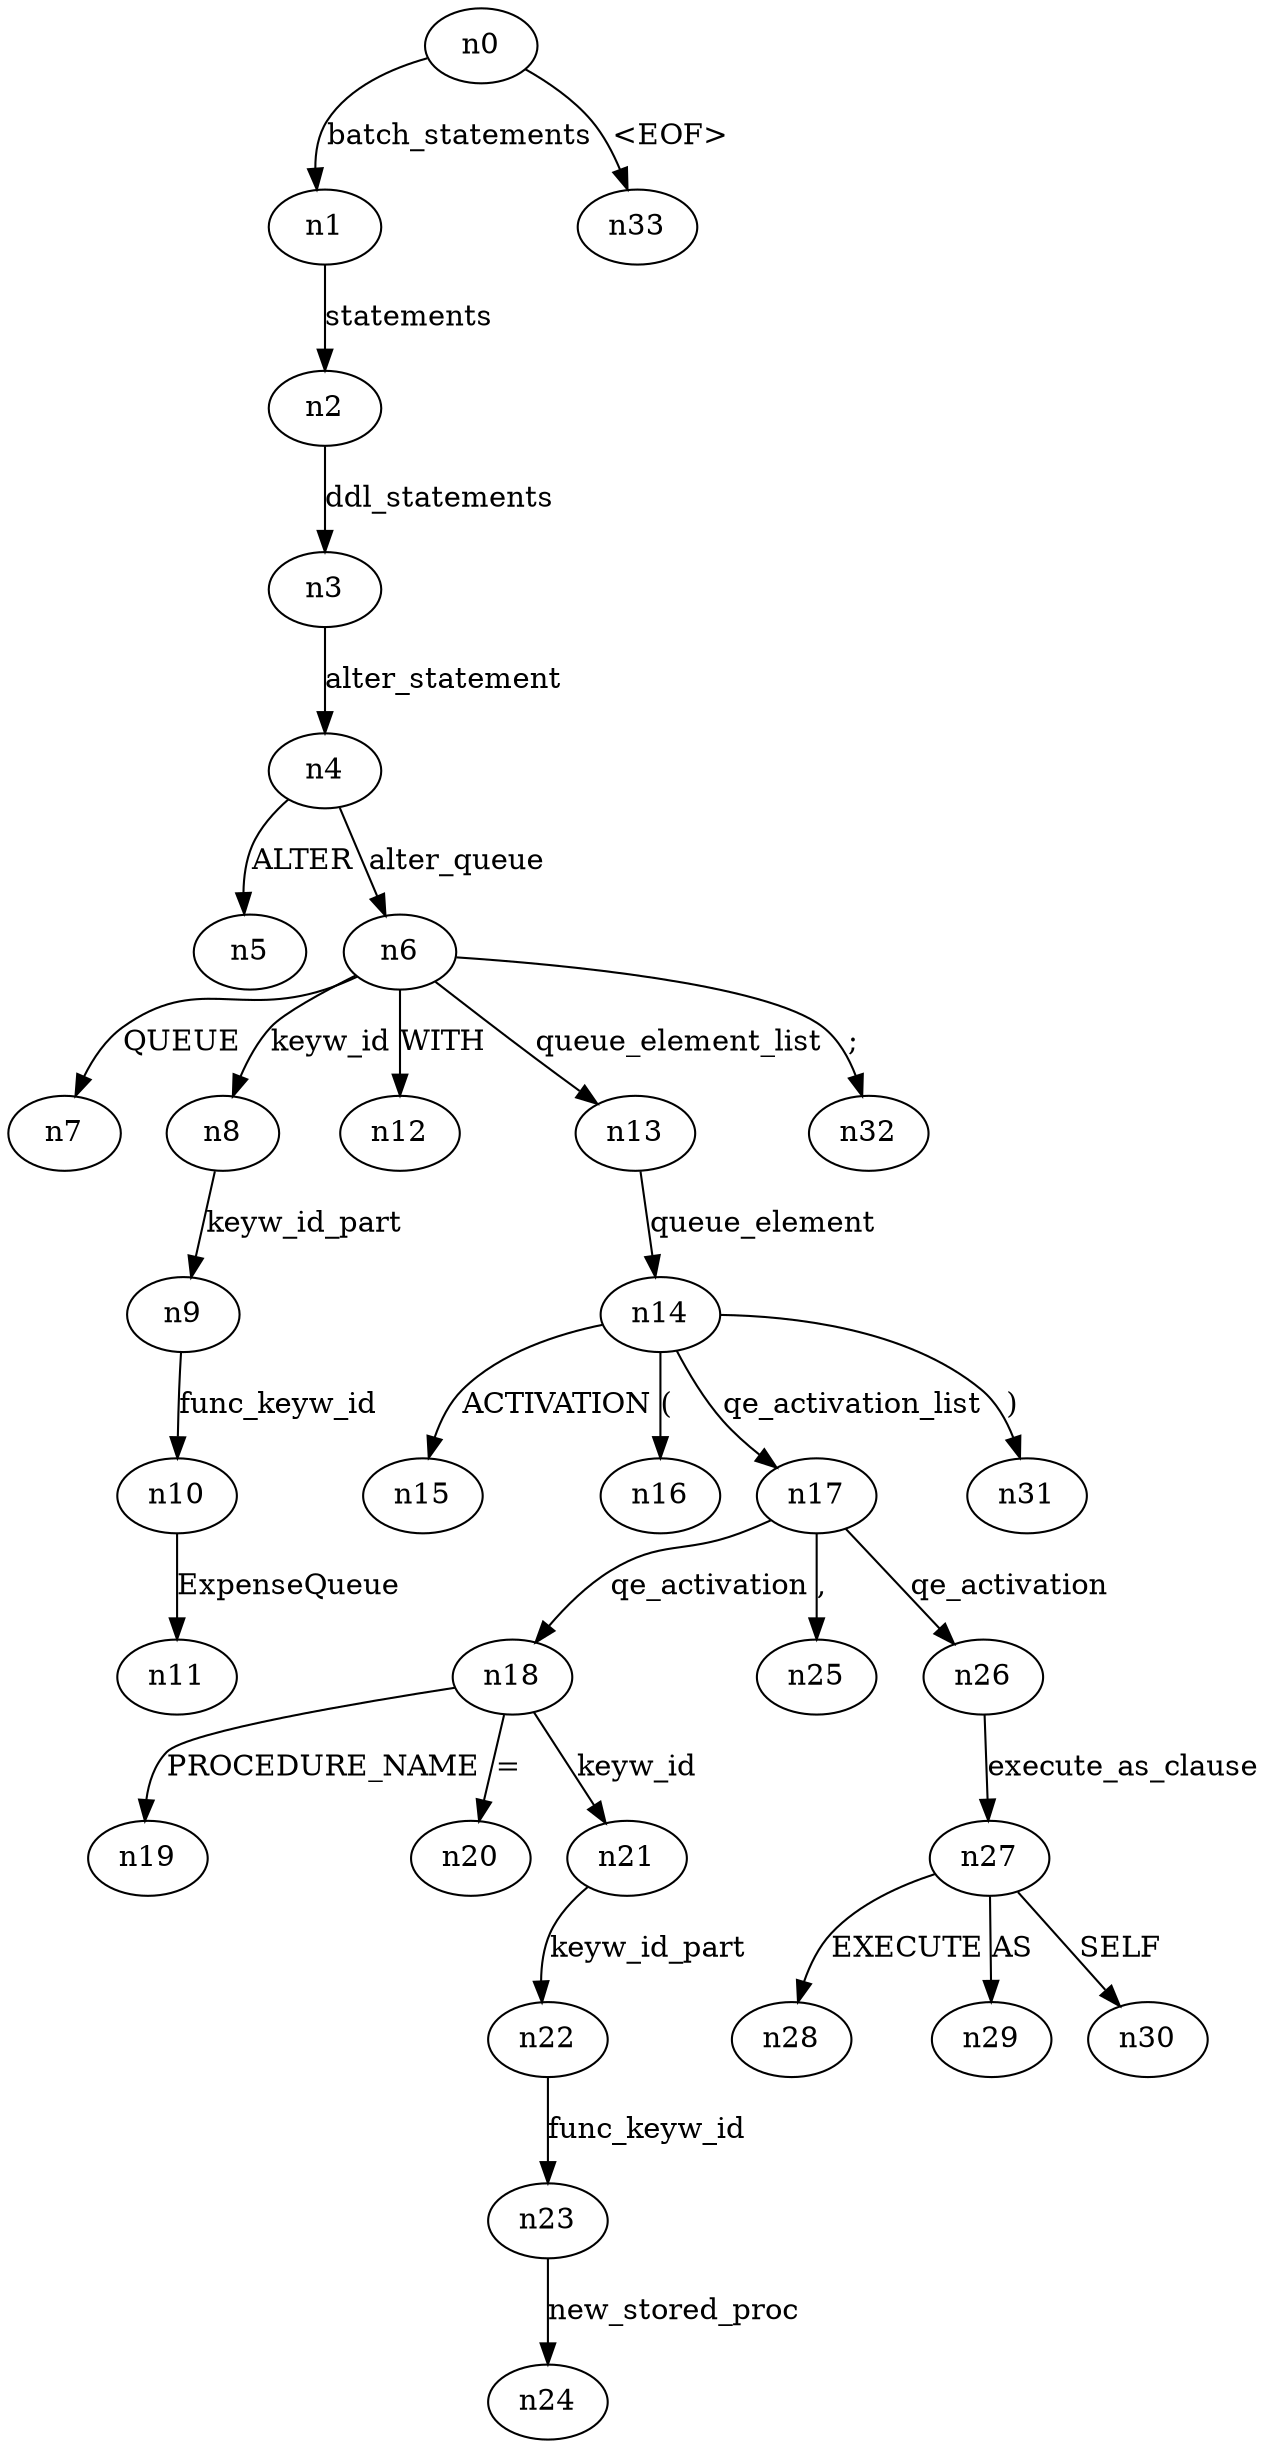 digraph ParseTree {
  n0 -> n1 [label="batch_statements"];
  n1 -> n2 [label="statements"];
  n2 -> n3 [label="ddl_statements"];
  n3 -> n4 [label="alter_statement"];
  n4 -> n5 [label="ALTER"];
  n4 -> n6 [label="alter_queue"];
  n6 -> n7 [label="QUEUE"];
  n6 -> n8 [label="keyw_id"];
  n8 -> n9 [label="keyw_id_part"];
  n9 -> n10 [label="func_keyw_id"];
  n10 -> n11 [label="ExpenseQueue"];
  n6 -> n12 [label="WITH"];
  n6 -> n13 [label="queue_element_list"];
  n13 -> n14 [label="queue_element"];
  n14 -> n15 [label="ACTIVATION"];
  n14 -> n16 [label="("];
  n14 -> n17 [label="qe_activation_list"];
  n17 -> n18 [label="qe_activation"];
  n18 -> n19 [label="PROCEDURE_NAME"];
  n18 -> n20 [label="="];
  n18 -> n21 [label="keyw_id"];
  n21 -> n22 [label="keyw_id_part"];
  n22 -> n23 [label="func_keyw_id"];
  n23 -> n24 [label="new_stored_proc"];
  n17 -> n25 [label=","];
  n17 -> n26 [label="qe_activation"];
  n26 -> n27 [label="execute_as_clause"];
  n27 -> n28 [label="EXECUTE"];
  n27 -> n29 [label="AS"];
  n27 -> n30 [label="SELF"];
  n14 -> n31 [label=")"];
  n6 -> n32 [label=";"];
  n0 -> n33 [label="<EOF>"];
}